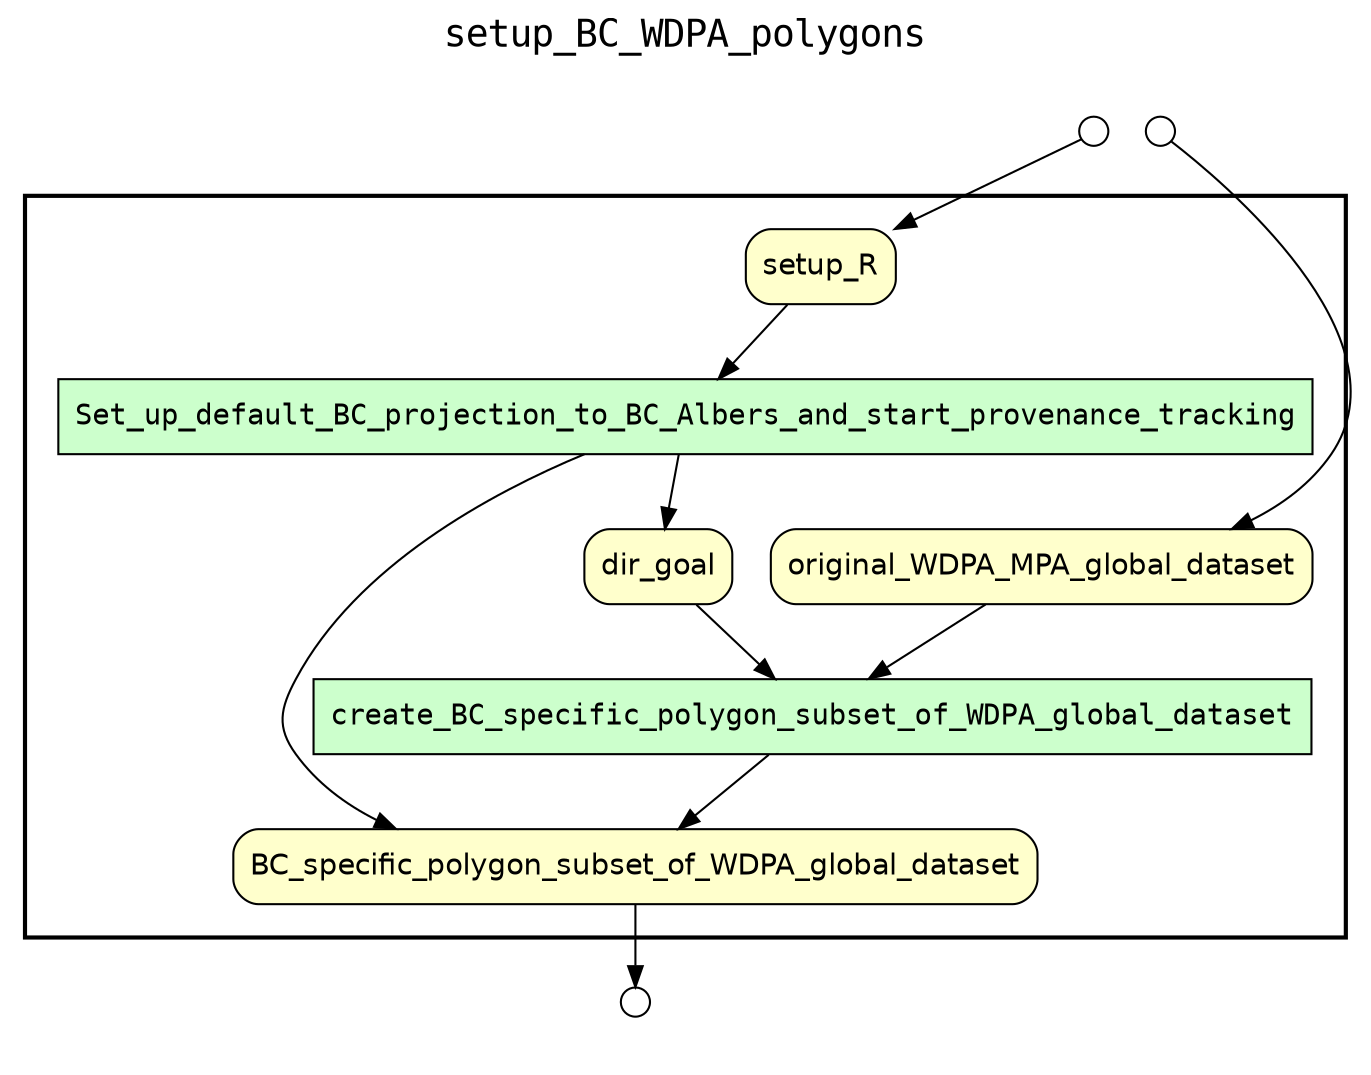 
digraph yw_data_view {
rankdir=TB
fontname=Courier; fontsize=18; labelloc=t
label="setup_BC_WDPA_polygons"
subgraph cluster_workflow { label=""; color=black; penwidth=2
subgraph cluster_workflow_inner { label=""; color=white
node[shape=box style="filled" fillcolor="#CCFFCC" peripheries=1 fontname=Courier]
Set_up_default_BC_projection_to_BC_Albers_and_start_provenance_tracking
create_BC_specific_polygon_subset_of_WDPA_global_dataset
node[shape=box style="filled" fillcolor="#CCFFCC" peripheries=1 fontname=Courier]
node[shape=box style="rounded,filled" fillcolor="#FFFFCC" peripheries=1 fontname=Helvetica]
original_WDPA_MPA_global_dataset
BC_specific_polygon_subset_of_WDPA_global_dataset
dir_goal
setup_R
node[shape=box style="rounded,filled" fillcolor="#FFFFFF" peripheries=1 fontname=Helvetica]
}}
subgraph cluster_inflows { label=""; color=white; penwidth=2
subgraph cluster_inflows_inner { label=""; color=white
node[shape=circle fillcolor="#FFFFFF" peripheries=1 width=0.2]
setup_R_inflow [label=""]
original_WDPA_MPA_global_dataset_inflow [label=""]
}}
subgraph cluster_outflows { label=""; color=white; penwidth=2
subgraph cluster_outflows_inner { label=""; color=white
node[shape=circle fillcolor="#FFFFFF" peripheries=1 width=0.2]
BC_specific_polygon_subset_of_WDPA_global_dataset_outflow [label=""]
}}
original_WDPA_MPA_global_dataset -> create_BC_specific_polygon_subset_of_WDPA_global_dataset
dir_goal -> create_BC_specific_polygon_subset_of_WDPA_global_dataset
setup_R -> Set_up_default_BC_projection_to_BC_Albers_and_start_provenance_tracking
Set_up_default_BC_projection_to_BC_Albers_and_start_provenance_tracking -> BC_specific_polygon_subset_of_WDPA_global_dataset
Set_up_default_BC_projection_to_BC_Albers_and_start_provenance_tracking -> dir_goal
create_BC_specific_polygon_subset_of_WDPA_global_dataset -> BC_specific_polygon_subset_of_WDPA_global_dataset
setup_R_inflow -> setup_R
original_WDPA_MPA_global_dataset_inflow -> original_WDPA_MPA_global_dataset
BC_specific_polygon_subset_of_WDPA_global_dataset -> BC_specific_polygon_subset_of_WDPA_global_dataset_outflow
}

